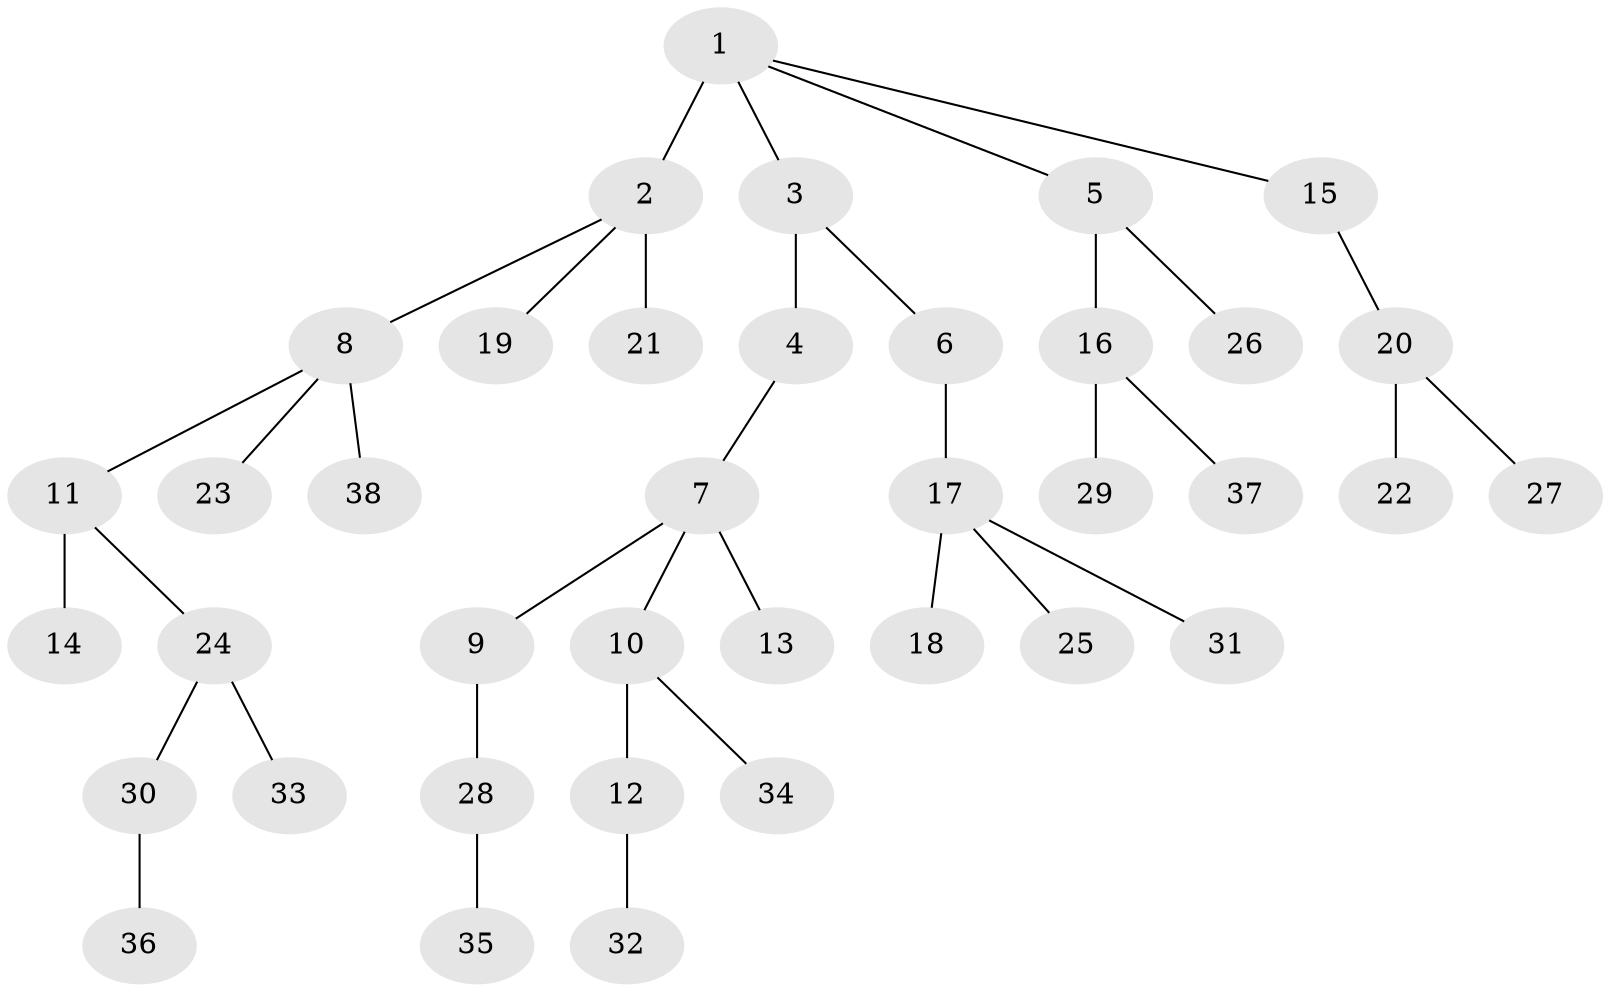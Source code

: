 // original degree distribution, {7: 0.0136986301369863, 3: 0.1232876712328767, 5: 0.0410958904109589, 2: 0.2054794520547945, 4: 0.0684931506849315, 1: 0.5342465753424658, 6: 0.0136986301369863}
// Generated by graph-tools (version 1.1) at 2025/36/03/09/25 02:36:55]
// undirected, 38 vertices, 37 edges
graph export_dot {
graph [start="1"]
  node [color=gray90,style=filled];
  1;
  2;
  3;
  4;
  5;
  6;
  7;
  8;
  9;
  10;
  11;
  12;
  13;
  14;
  15;
  16;
  17;
  18;
  19;
  20;
  21;
  22;
  23;
  24;
  25;
  26;
  27;
  28;
  29;
  30;
  31;
  32;
  33;
  34;
  35;
  36;
  37;
  38;
  1 -- 2 [weight=3.0];
  1 -- 3 [weight=1.0];
  1 -- 5 [weight=1.0];
  1 -- 15 [weight=1.0];
  2 -- 8 [weight=1.0];
  2 -- 19 [weight=1.0];
  2 -- 21 [weight=1.0];
  3 -- 4 [weight=2.0];
  3 -- 6 [weight=1.0];
  4 -- 7 [weight=1.0];
  5 -- 16 [weight=1.0];
  5 -- 26 [weight=1.0];
  6 -- 17 [weight=1.0];
  7 -- 9 [weight=1.0];
  7 -- 10 [weight=1.0];
  7 -- 13 [weight=1.0];
  8 -- 11 [weight=1.0];
  8 -- 23 [weight=1.0];
  8 -- 38 [weight=2.0];
  9 -- 28 [weight=1.0];
  10 -- 12 [weight=1.0];
  10 -- 34 [weight=2.0];
  11 -- 14 [weight=2.0];
  11 -- 24 [weight=1.0];
  12 -- 32 [weight=1.0];
  15 -- 20 [weight=1.0];
  16 -- 29 [weight=3.0];
  16 -- 37 [weight=1.0];
  17 -- 18 [weight=1.0];
  17 -- 25 [weight=1.0];
  17 -- 31 [weight=1.0];
  20 -- 22 [weight=1.0];
  20 -- 27 [weight=1.0];
  24 -- 30 [weight=1.0];
  24 -- 33 [weight=1.0];
  28 -- 35 [weight=1.0];
  30 -- 36 [weight=1.0];
}
